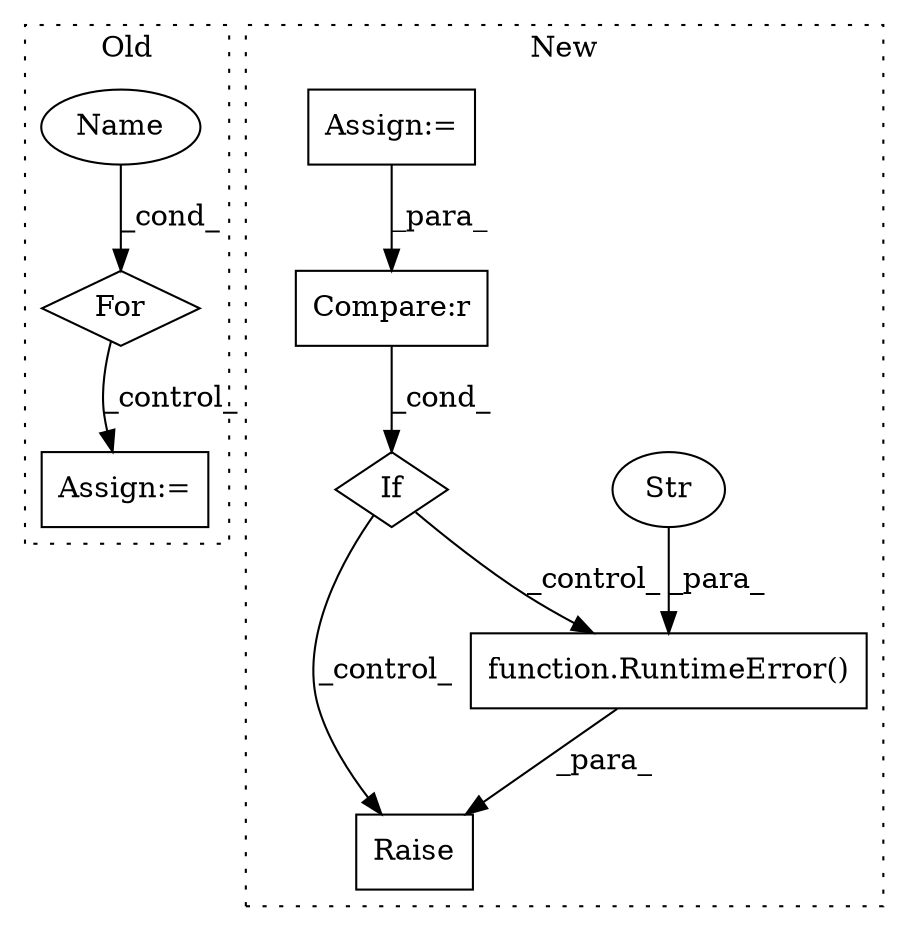 digraph G {
subgraph cluster0 {
1 [label="For" a="107" s="37777,37799" l="4,51" shape="diamond"];
7 [label="Assign:=" a="68" s="38049" l="3" shape="box"];
8 [label="Name" a="87" s="37781" l="1" shape="ellipse"];
label = "Old";
style="dotted";
}
subgraph cluster1 {
2 [label="function.RuntimeError()" a="75" s="39385,39456" l="13,2" shape="box"];
3 [label="Raise" a="91" s="39379" l="6" shape="box"];
4 [label="If" a="96" s="39332" l="3" shape="diamond"];
5 [label="Compare:r" a="40" s="39335" l="22" shape="box"];
6 [label="Str" a="66" s="39398" l="58" shape="ellipse"];
9 [label="Assign:=" a="68" s="39274" l="3" shape="box"];
label = "New";
style="dotted";
}
1 -> 7 [label="_control_"];
2 -> 3 [label="_para_"];
4 -> 3 [label="_control_"];
4 -> 2 [label="_control_"];
5 -> 4 [label="_cond_"];
6 -> 2 [label="_para_"];
8 -> 1 [label="_cond_"];
9 -> 5 [label="_para_"];
}